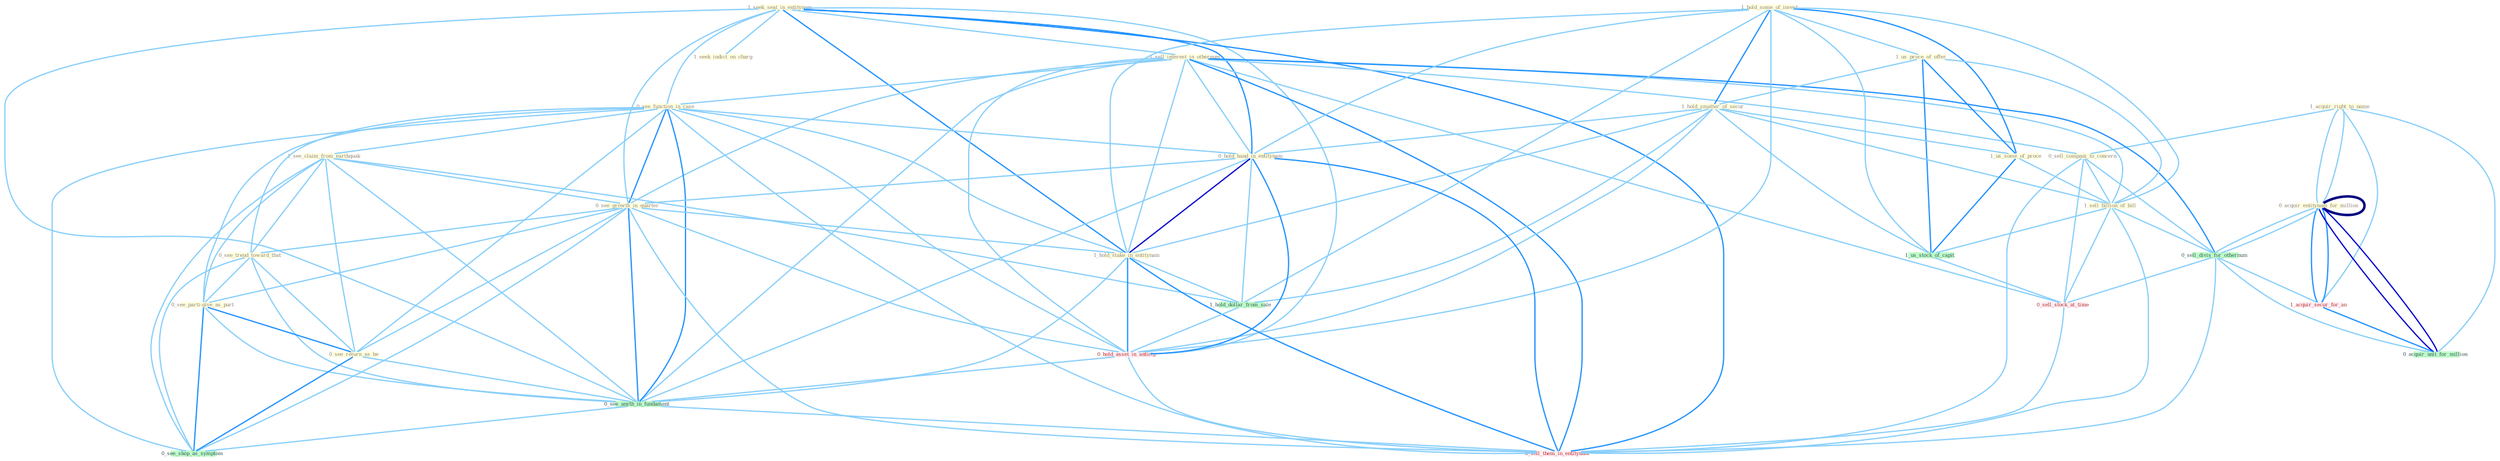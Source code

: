 Graph G{ 
    node
    [shape=polygon,style=filled,width=.5,height=.06,color="#BDFCC9",fixedsize=true,fontsize=4,
    fontcolor="#2f4f4f"];
    {node
    [color="#ffffe0", fontcolor="#8b7d6b"] "1_seek_seat_in_entitynam " "1_acquir_right_to_name " "0_acquir_entitynam_for_million " "1_sell_interest_in_othernum " "0_sell_compani_to_concern " "1_seek_indict_on_charg " "1_hold_some_of_invest " "0_see_function_in_case " "1_us_proce_of_offer " "0_acquir_entitynam_for_million " "1_hold_smatter_of_secur " "0_hold_hand_in_entitynam " "1_see_claim_from_earthquak " "0_see_growth_in_quarter " "0_see_trend_toward_that " "1_hold_stake_in_entitynam " "1_us_some_of_proce " "1_sell_billion_of_bill " "0_see_parti-give_as_part " "0_see_return_as_be "}
{node [color="#fff0f5", fontcolor="#b22222"] "1_acquir_secur_for_an " "0_hold_asset_in_anticip " "0_sell_stock_at_time " "0_sell_them_in_entitynam "}
edge [color="#B0E2FF"];

	"1_seek_seat_in_entitynam " -- "1_sell_interest_in_othernum " [w="1", color="#87cefa" ];
	"1_seek_seat_in_entitynam " -- "1_seek_indict_on_charg " [w="1", color="#87cefa" ];
	"1_seek_seat_in_entitynam " -- "0_see_function_in_case " [w="1", color="#87cefa" ];
	"1_seek_seat_in_entitynam " -- "0_hold_hand_in_entitynam " [w="2", color="#1e90ff" , len=0.8];
	"1_seek_seat_in_entitynam " -- "0_see_growth_in_quarter " [w="1", color="#87cefa" ];
	"1_seek_seat_in_entitynam " -- "1_hold_stake_in_entitynam " [w="2", color="#1e90ff" , len=0.8];
	"1_seek_seat_in_entitynam " -- "0_hold_asset_in_anticip " [w="1", color="#87cefa" ];
	"1_seek_seat_in_entitynam " -- "0_see_anyth_in_fundament " [w="1", color="#87cefa" ];
	"1_seek_seat_in_entitynam " -- "0_sell_them_in_entitynam " [w="2", color="#1e90ff" , len=0.8];
	"1_acquir_right_to_name " -- "0_acquir_entitynam_for_million " [w="1", color="#87cefa" ];
	"1_acquir_right_to_name " -- "0_sell_compani_to_concern " [w="1", color="#87cefa" ];
	"1_acquir_right_to_name " -- "0_acquir_entitynam_for_million " [w="1", color="#87cefa" ];
	"1_acquir_right_to_name " -- "1_acquir_secur_for_an " [w="1", color="#87cefa" ];
	"1_acquir_right_to_name " -- "0_acquir_unit_for_million " [w="1", color="#87cefa" ];
	"0_acquir_entitynam_for_million " -- "0_acquir_entitynam_for_million " [w="4", style=bold, color="#000080", len=0.4];
	"0_acquir_entitynam_for_million " -- "0_sell_divis_for_othernum " [w="1", color="#87cefa" ];
	"0_acquir_entitynam_for_million " -- "1_acquir_secur_for_an " [w="2", color="#1e90ff" , len=0.8];
	"0_acquir_entitynam_for_million " -- "0_acquir_unit_for_million " [w="3", color="#0000cd" , len=0.6];
	"1_sell_interest_in_othernum " -- "0_sell_compani_to_concern " [w="1", color="#87cefa" ];
	"1_sell_interest_in_othernum " -- "0_see_function_in_case " [w="1", color="#87cefa" ];
	"1_sell_interest_in_othernum " -- "0_hold_hand_in_entitynam " [w="1", color="#87cefa" ];
	"1_sell_interest_in_othernum " -- "0_see_growth_in_quarter " [w="1", color="#87cefa" ];
	"1_sell_interest_in_othernum " -- "1_hold_stake_in_entitynam " [w="1", color="#87cefa" ];
	"1_sell_interest_in_othernum " -- "1_sell_billion_of_bill " [w="1", color="#87cefa" ];
	"1_sell_interest_in_othernum " -- "0_sell_divis_for_othernum " [w="2", color="#1e90ff" , len=0.8];
	"1_sell_interest_in_othernum " -- "0_hold_asset_in_anticip " [w="1", color="#87cefa" ];
	"1_sell_interest_in_othernum " -- "0_sell_stock_at_time " [w="1", color="#87cefa" ];
	"1_sell_interest_in_othernum " -- "0_see_anyth_in_fundament " [w="1", color="#87cefa" ];
	"1_sell_interest_in_othernum " -- "0_sell_them_in_entitynam " [w="2", color="#1e90ff" , len=0.8];
	"0_sell_compani_to_concern " -- "1_sell_billion_of_bill " [w="1", color="#87cefa" ];
	"0_sell_compani_to_concern " -- "0_sell_divis_for_othernum " [w="1", color="#87cefa" ];
	"0_sell_compani_to_concern " -- "0_sell_stock_at_time " [w="1", color="#87cefa" ];
	"0_sell_compani_to_concern " -- "0_sell_them_in_entitynam " [w="1", color="#87cefa" ];
	"1_hold_some_of_invest " -- "1_us_proce_of_offer " [w="1", color="#87cefa" ];
	"1_hold_some_of_invest " -- "1_hold_smatter_of_secur " [w="2", color="#1e90ff" , len=0.8];
	"1_hold_some_of_invest " -- "0_hold_hand_in_entitynam " [w="1", color="#87cefa" ];
	"1_hold_some_of_invest " -- "1_hold_stake_in_entitynam " [w="1", color="#87cefa" ];
	"1_hold_some_of_invest " -- "1_us_some_of_proce " [w="2", color="#1e90ff" , len=0.8];
	"1_hold_some_of_invest " -- "1_sell_billion_of_bill " [w="1", color="#87cefa" ];
	"1_hold_some_of_invest " -- "1_us_stock_of_capit " [w="1", color="#87cefa" ];
	"1_hold_some_of_invest " -- "1_hold_dollar_from_sale " [w="1", color="#87cefa" ];
	"1_hold_some_of_invest " -- "0_hold_asset_in_anticip " [w="1", color="#87cefa" ];
	"0_see_function_in_case " -- "0_hold_hand_in_entitynam " [w="1", color="#87cefa" ];
	"0_see_function_in_case " -- "1_see_claim_from_earthquak " [w="1", color="#87cefa" ];
	"0_see_function_in_case " -- "0_see_growth_in_quarter " [w="2", color="#1e90ff" , len=0.8];
	"0_see_function_in_case " -- "0_see_trend_toward_that " [w="1", color="#87cefa" ];
	"0_see_function_in_case " -- "1_hold_stake_in_entitynam " [w="1", color="#87cefa" ];
	"0_see_function_in_case " -- "0_see_parti-give_as_part " [w="1", color="#87cefa" ];
	"0_see_function_in_case " -- "0_see_return_as_be " [w="1", color="#87cefa" ];
	"0_see_function_in_case " -- "0_hold_asset_in_anticip " [w="1", color="#87cefa" ];
	"0_see_function_in_case " -- "0_see_anyth_in_fundament " [w="2", color="#1e90ff" , len=0.8];
	"0_see_function_in_case " -- "0_see_shop_as_symptom " [w="1", color="#87cefa" ];
	"0_see_function_in_case " -- "0_sell_them_in_entitynam " [w="1", color="#87cefa" ];
	"1_us_proce_of_offer " -- "1_hold_smatter_of_secur " [w="1", color="#87cefa" ];
	"1_us_proce_of_offer " -- "1_us_some_of_proce " [w="2", color="#1e90ff" , len=0.8];
	"1_us_proce_of_offer " -- "1_sell_billion_of_bill " [w="1", color="#87cefa" ];
	"1_us_proce_of_offer " -- "1_us_stock_of_capit " [w="2", color="#1e90ff" , len=0.8];
	"0_acquir_entitynam_for_million " -- "0_sell_divis_for_othernum " [w="1", color="#87cefa" ];
	"0_acquir_entitynam_for_million " -- "1_acquir_secur_for_an " [w="2", color="#1e90ff" , len=0.8];
	"0_acquir_entitynam_for_million " -- "0_acquir_unit_for_million " [w="3", color="#0000cd" , len=0.6];
	"1_hold_smatter_of_secur " -- "0_hold_hand_in_entitynam " [w="1", color="#87cefa" ];
	"1_hold_smatter_of_secur " -- "1_hold_stake_in_entitynam " [w="1", color="#87cefa" ];
	"1_hold_smatter_of_secur " -- "1_us_some_of_proce " [w="1", color="#87cefa" ];
	"1_hold_smatter_of_secur " -- "1_sell_billion_of_bill " [w="1", color="#87cefa" ];
	"1_hold_smatter_of_secur " -- "1_us_stock_of_capit " [w="1", color="#87cefa" ];
	"1_hold_smatter_of_secur " -- "1_hold_dollar_from_sale " [w="1", color="#87cefa" ];
	"1_hold_smatter_of_secur " -- "0_hold_asset_in_anticip " [w="1", color="#87cefa" ];
	"0_hold_hand_in_entitynam " -- "0_see_growth_in_quarter " [w="1", color="#87cefa" ];
	"0_hold_hand_in_entitynam " -- "1_hold_stake_in_entitynam " [w="3", color="#0000cd" , len=0.6];
	"0_hold_hand_in_entitynam " -- "1_hold_dollar_from_sale " [w="1", color="#87cefa" ];
	"0_hold_hand_in_entitynam " -- "0_hold_asset_in_anticip " [w="2", color="#1e90ff" , len=0.8];
	"0_hold_hand_in_entitynam " -- "0_see_anyth_in_fundament " [w="1", color="#87cefa" ];
	"0_hold_hand_in_entitynam " -- "0_sell_them_in_entitynam " [w="2", color="#1e90ff" , len=0.8];
	"1_see_claim_from_earthquak " -- "0_see_growth_in_quarter " [w="1", color="#87cefa" ];
	"1_see_claim_from_earthquak " -- "0_see_trend_toward_that " [w="1", color="#87cefa" ];
	"1_see_claim_from_earthquak " -- "0_see_parti-give_as_part " [w="1", color="#87cefa" ];
	"1_see_claim_from_earthquak " -- "0_see_return_as_be " [w="1", color="#87cefa" ];
	"1_see_claim_from_earthquak " -- "1_hold_dollar_from_sale " [w="1", color="#87cefa" ];
	"1_see_claim_from_earthquak " -- "0_see_anyth_in_fundament " [w="1", color="#87cefa" ];
	"1_see_claim_from_earthquak " -- "0_see_shop_as_symptom " [w="1", color="#87cefa" ];
	"0_see_growth_in_quarter " -- "0_see_trend_toward_that " [w="1", color="#87cefa" ];
	"0_see_growth_in_quarter " -- "1_hold_stake_in_entitynam " [w="1", color="#87cefa" ];
	"0_see_growth_in_quarter " -- "0_see_parti-give_as_part " [w="1", color="#87cefa" ];
	"0_see_growth_in_quarter " -- "0_see_return_as_be " [w="1", color="#87cefa" ];
	"0_see_growth_in_quarter " -- "0_hold_asset_in_anticip " [w="1", color="#87cefa" ];
	"0_see_growth_in_quarter " -- "0_see_anyth_in_fundament " [w="2", color="#1e90ff" , len=0.8];
	"0_see_growth_in_quarter " -- "0_see_shop_as_symptom " [w="1", color="#87cefa" ];
	"0_see_growth_in_quarter " -- "0_sell_them_in_entitynam " [w="1", color="#87cefa" ];
	"0_see_trend_toward_that " -- "0_see_parti-give_as_part " [w="1", color="#87cefa" ];
	"0_see_trend_toward_that " -- "0_see_return_as_be " [w="1", color="#87cefa" ];
	"0_see_trend_toward_that " -- "0_see_anyth_in_fundament " [w="1", color="#87cefa" ];
	"0_see_trend_toward_that " -- "0_see_shop_as_symptom " [w="1", color="#87cefa" ];
	"1_hold_stake_in_entitynam " -- "1_hold_dollar_from_sale " [w="1", color="#87cefa" ];
	"1_hold_stake_in_entitynam " -- "0_hold_asset_in_anticip " [w="2", color="#1e90ff" , len=0.8];
	"1_hold_stake_in_entitynam " -- "0_see_anyth_in_fundament " [w="1", color="#87cefa" ];
	"1_hold_stake_in_entitynam " -- "0_sell_them_in_entitynam " [w="2", color="#1e90ff" , len=0.8];
	"1_us_some_of_proce " -- "1_sell_billion_of_bill " [w="1", color="#87cefa" ];
	"1_us_some_of_proce " -- "1_us_stock_of_capit " [w="2", color="#1e90ff" , len=0.8];
	"1_sell_billion_of_bill " -- "0_sell_divis_for_othernum " [w="1", color="#87cefa" ];
	"1_sell_billion_of_bill " -- "1_us_stock_of_capit " [w="1", color="#87cefa" ];
	"1_sell_billion_of_bill " -- "0_sell_stock_at_time " [w="1", color="#87cefa" ];
	"1_sell_billion_of_bill " -- "0_sell_them_in_entitynam " [w="1", color="#87cefa" ];
	"0_see_parti-give_as_part " -- "0_see_return_as_be " [w="2", color="#1e90ff" , len=0.8];
	"0_see_parti-give_as_part " -- "0_see_anyth_in_fundament " [w="1", color="#87cefa" ];
	"0_see_parti-give_as_part " -- "0_see_shop_as_symptom " [w="2", color="#1e90ff" , len=0.8];
	"0_see_return_as_be " -- "0_see_anyth_in_fundament " [w="1", color="#87cefa" ];
	"0_see_return_as_be " -- "0_see_shop_as_symptom " [w="2", color="#1e90ff" , len=0.8];
	"0_sell_divis_for_othernum " -- "1_acquir_secur_for_an " [w="1", color="#87cefa" ];
	"0_sell_divis_for_othernum " -- "0_sell_stock_at_time " [w="1", color="#87cefa" ];
	"0_sell_divis_for_othernum " -- "0_acquir_unit_for_million " [w="1", color="#87cefa" ];
	"0_sell_divis_for_othernum " -- "0_sell_them_in_entitynam " [w="1", color="#87cefa" ];
	"1_acquir_secur_for_an " -- "0_acquir_unit_for_million " [w="2", color="#1e90ff" , len=0.8];
	"1_us_stock_of_capit " -- "0_sell_stock_at_time " [w="1", color="#87cefa" ];
	"1_hold_dollar_from_sale " -- "0_hold_asset_in_anticip " [w="1", color="#87cefa" ];
	"0_hold_asset_in_anticip " -- "0_see_anyth_in_fundament " [w="1", color="#87cefa" ];
	"0_hold_asset_in_anticip " -- "0_sell_them_in_entitynam " [w="1", color="#87cefa" ];
	"0_sell_stock_at_time " -- "0_sell_them_in_entitynam " [w="1", color="#87cefa" ];
	"0_see_anyth_in_fundament " -- "0_see_shop_as_symptom " [w="1", color="#87cefa" ];
	"0_see_anyth_in_fundament " -- "0_sell_them_in_entitynam " [w="1", color="#87cefa" ];
}